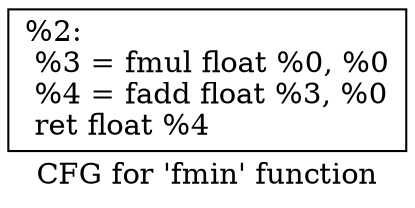 digraph "CFG for 'fmin' function" {
	label="CFG for 'fmin' function";

	Node0x310a800 [shape=record,label="{%2:\l  %3 = fmul float %0, %0\l  %4 = fadd float %3, %0\l  ret float %4\l}"];
}
